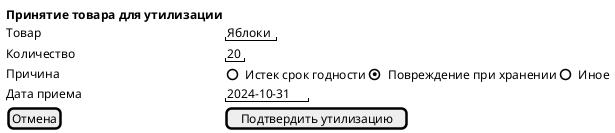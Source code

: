 @startsalt Принятие товара для утилизации
{
    <b>Принятие товара для утилизации
    Товар       | "Яблоки"
    Количество  | "20"
    Причина     | {() Истек срок годности | (X) Повреждение при хранении | () Иное}
    Дата приема | "2024-10-31"
    [Отмена] | [Подтвердить утилизацию]
}
@endsalt

https://www.plantuml.com/plantuml/png/dP4nJW9X48NxFSM42WiIG4jZE8O9eS1ePonaEoGHZDeOQIoCXIHUm17trmtWxnNUtCZtpu-TbPEG2VE-UVjcjpSgX-VbQ7XQ2XPsYHfVDhSPUn2sY2MKOnLKMDjSxCh5DN-VL6xOws9S26l_wE3_5iB2ooyikIwaWLUy4OrOeMvawed_k6ot23QbrHBHqMux0pa4PGQ1Ret6pHt1e_C1Ax4f6PeAtjagWj6rccZpaEWYHI4Jy44v44Zdu3jPYrspAMS-zoMtJpO8avpY0Kf3tUuGtK1ppEvUgzDkxNPot3wUoMtSImSa-lxmoYyBtArupCpk_dXlTZye9aNlvEmuVS0V